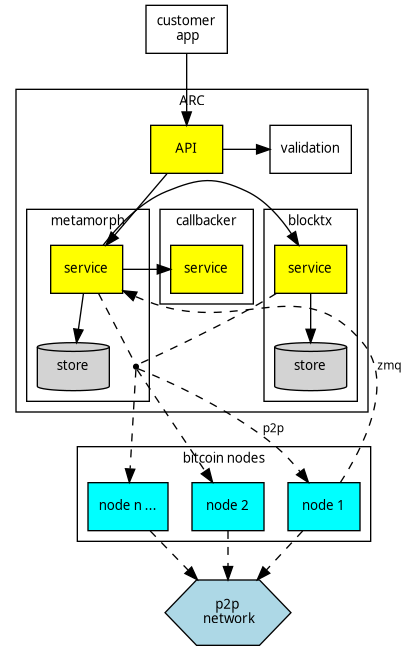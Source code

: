 @startuml
digraph arc {
  rankdir=TB;
  graph [fontsize=10 fontname="Verdana"];
  node [shape=record fontsize=10 fontname="Verdana"];
  edge [fontsize=9 fontname="Verdana"];

  customer_app [shape=rectangle, label="customer\n app"]
  customer_app -> api

  subgraph cluster_arc {
		label = "ARC";
		color=black;

    api [shape=rectangle, label="API", style=filled, fillcolor=yellow]
    validation [shape=rectangle, label="validation"]
    empty [width=0 height=0 label="" margin="0.5,0" color="white"]  // to adjust nodes to the left

    api -> {validation metamorph }

    { rank=same; api; validation; empty; }
    { rank=same; metamorph; blocktx; callbacker; }

    metamorph -> {blocktx [style="dashed", dir="both"] callbacker}

    subgraph cluster_mtm {
      label = "metamorph";
      metamorph [shape=rectangle, label="service", style=filled, fillcolor=yellow]
      metamorph_store [shape=cylinder, label="store", style=filled]
      metamorph -> metamorph_store
      metamorph -> node_connection [style="dashed", arrowhead=none]
    }

    subgraph cluster_blocktx {
      label = "blocktx";
      blocktx_store [shape=cylinder, label="store", style=filled]
      blocktx [shape=rectangle, label="service", style=filled, fillcolor=yellow]
      blocktx -> blocktx_store
      blocktx -> node_connection [style="dashed", arrowhead=none]
    }

    subgraph cluster_callbacker {
      label = "callbacker";
      callbacker [shape=rectangle, label="service", style=filled, fillcolor=yellow]
    }
	}

  subgraph cluster_nodes {
    newrank=true;
    node_connection [ shape=point ];
    label = "bitcoin nodes"

    node_connection -> b_node_1 [style="dashed", label="p2p"]
    node_connection -> b_node_n [style="dashed"]
    node_connection -> b_node_2 [style="dashed"]

    b_node_1 -> metamorph [style="dashed", label="zmq"]
    b_node_1 [shape=rectangle, label="node 1", style=filled, fillcolor=cyan]
    b_node_2 [shape=rectangle, label="node 2", style=filled, fillcolor=cyan]
    b_node_n [shape=rectangle, label="node n ...", style=filled, fillcolor=cyan]
  }

  b_node_1 -> p2p_network [style="dashed"]
  b_node_2 -> p2p_network [style="dashed"]
  b_node_n -> p2p_network [style="dashed"]

  p2p_network [shape=hexagon, label="p2p\n network", style=filled, fillcolor=lightblue]
}
@enduml

